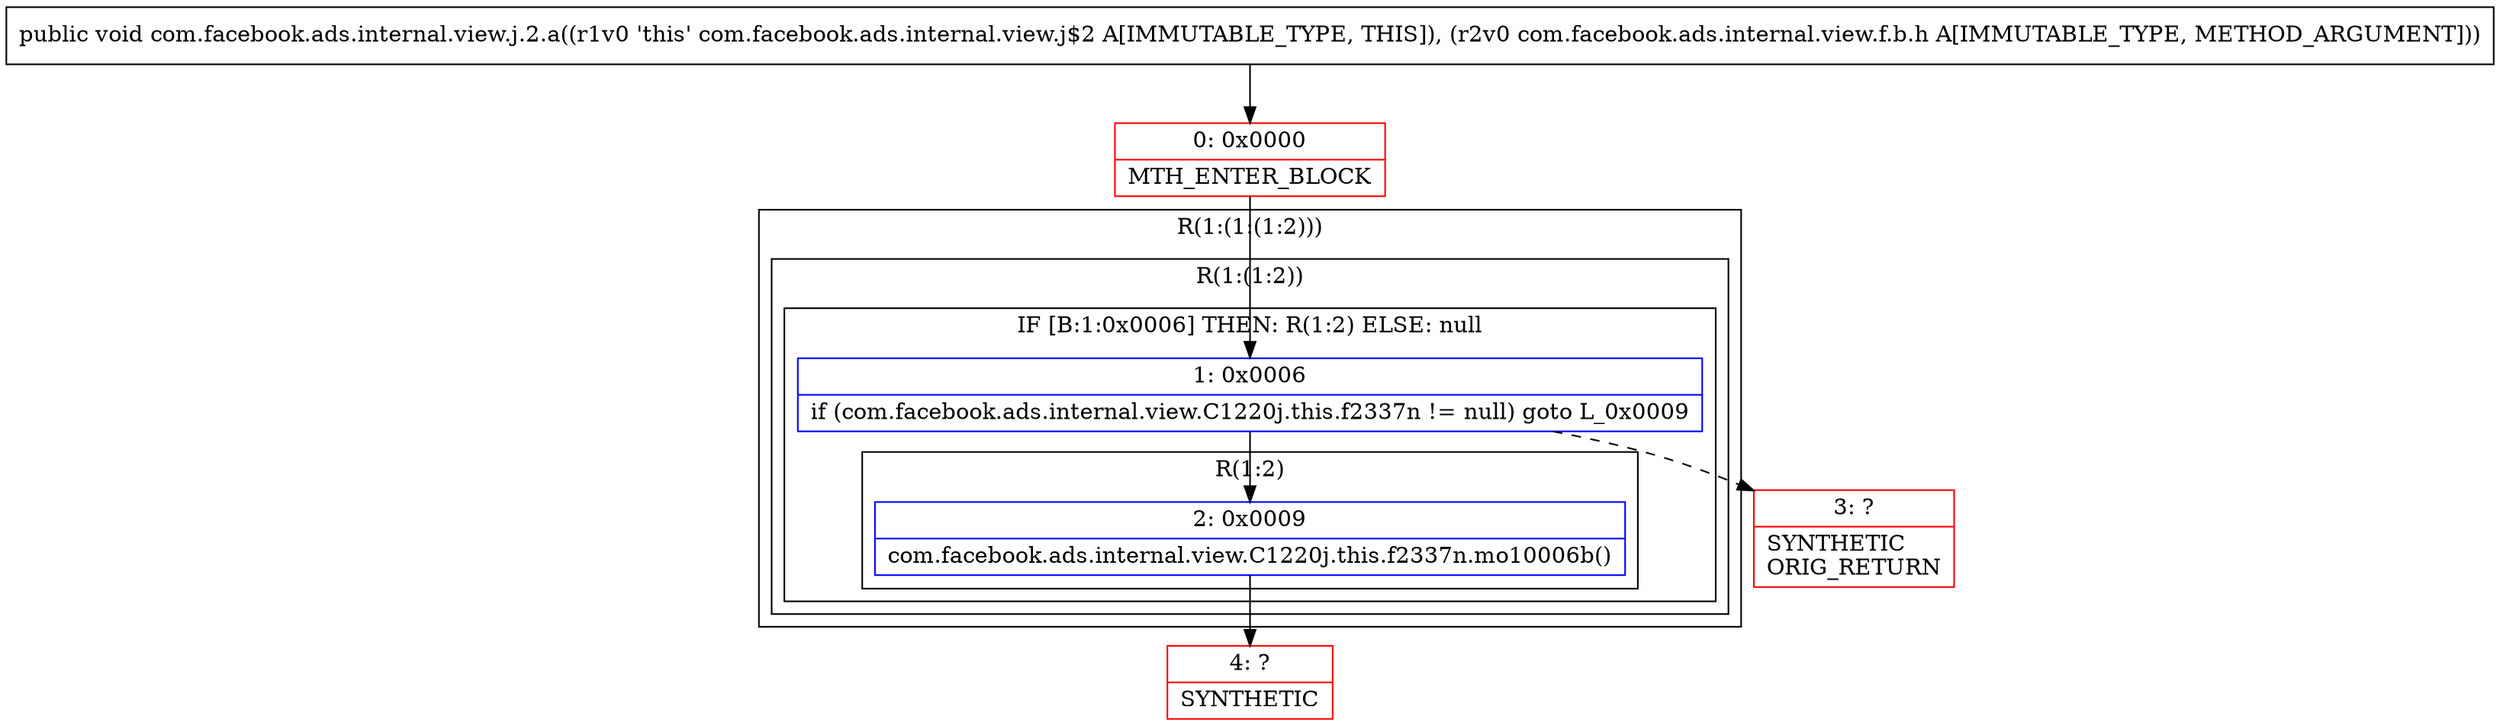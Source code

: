 digraph "CFG forcom.facebook.ads.internal.view.j.2.a(Lcom\/facebook\/ads\/internal\/view\/f\/b\/h;)V" {
subgraph cluster_Region_1951283819 {
label = "R(1:(1:(1:2)))";
node [shape=record,color=blue];
subgraph cluster_Region_1425514321 {
label = "R(1:(1:2))";
node [shape=record,color=blue];
subgraph cluster_IfRegion_1973122342 {
label = "IF [B:1:0x0006] THEN: R(1:2) ELSE: null";
node [shape=record,color=blue];
Node_1 [shape=record,label="{1\:\ 0x0006|if (com.facebook.ads.internal.view.C1220j.this.f2337n != null) goto L_0x0009\l}"];
subgraph cluster_Region_1634035972 {
label = "R(1:2)";
node [shape=record,color=blue];
Node_2 [shape=record,label="{2\:\ 0x0009|com.facebook.ads.internal.view.C1220j.this.f2337n.mo10006b()\l}"];
}
}
}
}
Node_0 [shape=record,color=red,label="{0\:\ 0x0000|MTH_ENTER_BLOCK\l}"];
Node_3 [shape=record,color=red,label="{3\:\ ?|SYNTHETIC\lORIG_RETURN\l}"];
Node_4 [shape=record,color=red,label="{4\:\ ?|SYNTHETIC\l}"];
MethodNode[shape=record,label="{public void com.facebook.ads.internal.view.j.2.a((r1v0 'this' com.facebook.ads.internal.view.j$2 A[IMMUTABLE_TYPE, THIS]), (r2v0 com.facebook.ads.internal.view.f.b.h A[IMMUTABLE_TYPE, METHOD_ARGUMENT])) }"];
MethodNode -> Node_0;
Node_1 -> Node_2;
Node_1 -> Node_3[style=dashed];
Node_2 -> Node_4;
Node_0 -> Node_1;
}

